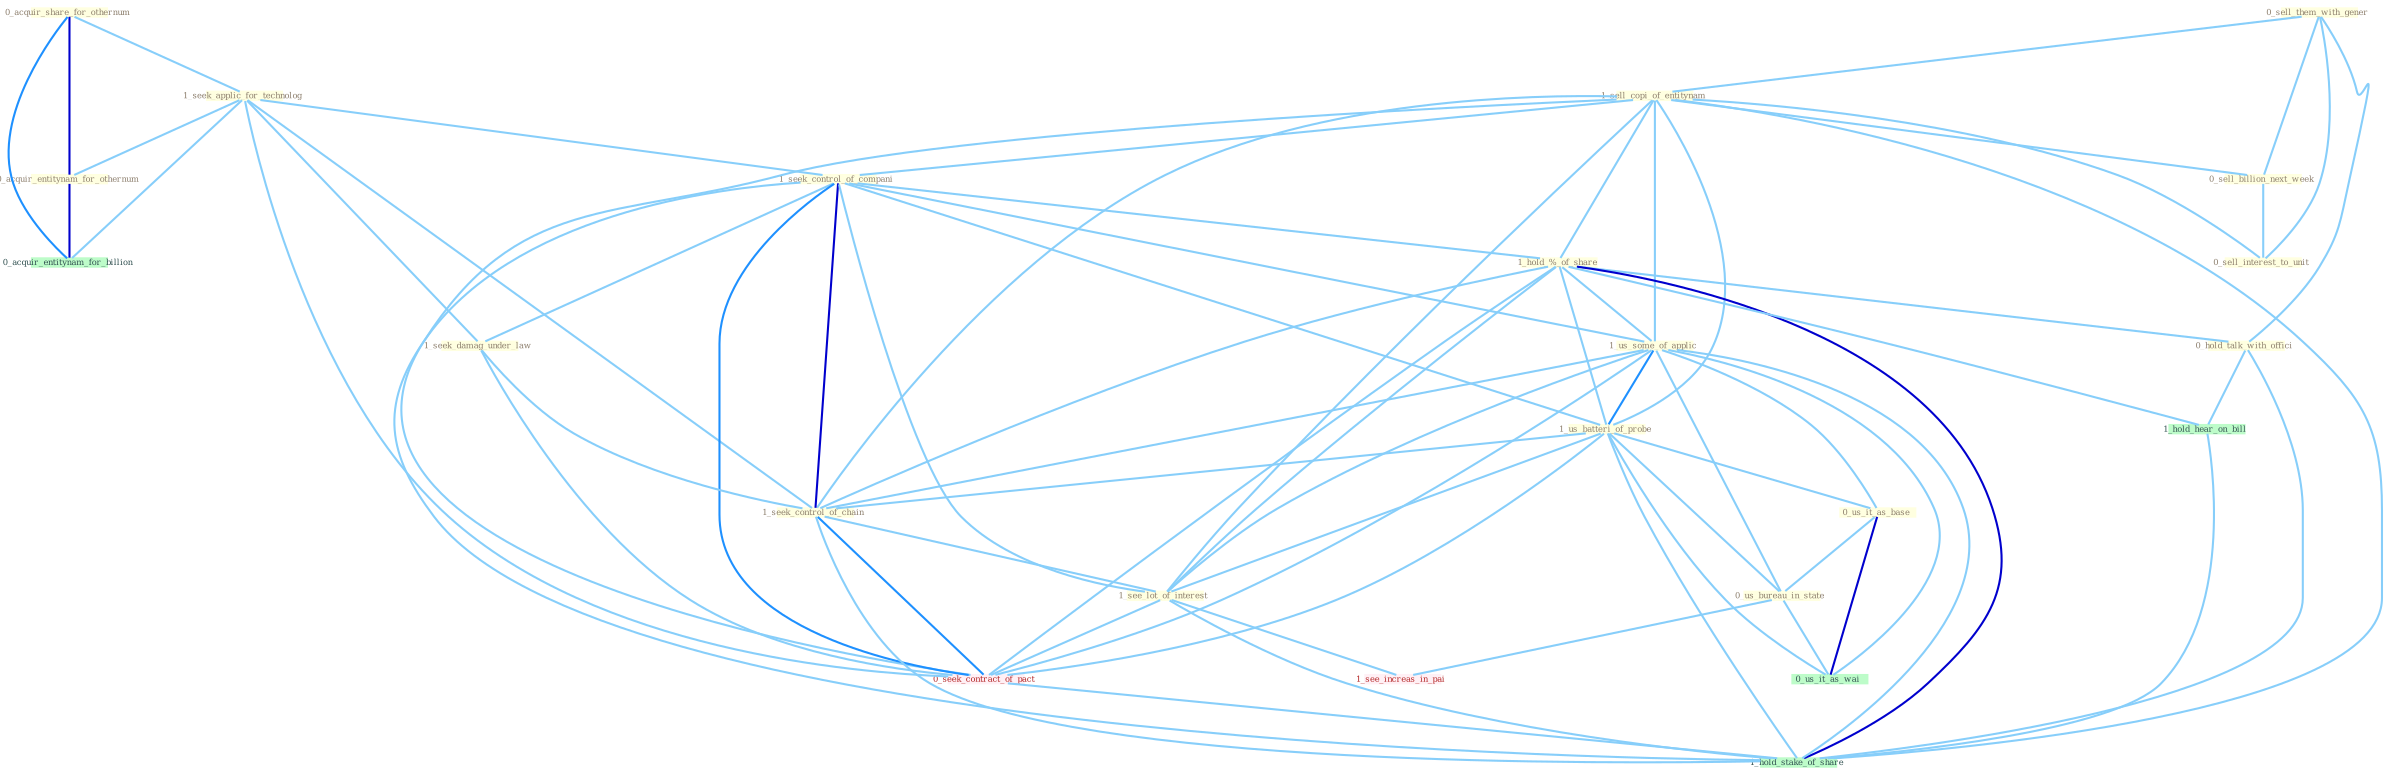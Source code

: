 Graph G{ 
    node
    [shape=polygon,style=filled,width=.5,height=.06,color="#BDFCC9",fixedsize=true,fontsize=4,
    fontcolor="#2f4f4f"];
    {node
    [color="#ffffe0", fontcolor="#8b7d6b"] "0_acquir_share_for_othernum " "0_sell_them_with_gener " "1_seek_applic_for_technolog " "1_sell_copi_of_entitynam " "1_seek_control_of_compani " "1_hold_%_of_share " "1_us_some_of_applic " "0_sell_billion_next_week " "1_us_batteri_of_probe " "0_acquir_entitynam_for_othernum " "0_us_it_as_base " "0_sell_interest_to_unit " "0_us_bureau_in_state " "0_hold_talk_with_offici " "1_seek_damag_under_law " "1_seek_control_of_chain " "1_see_lot_of_interest "}
{node [color="#fff0f5", fontcolor="#b22222"] "0_seek_contract_of_pact " "1_see_increas_in_pai "}
edge [color="#B0E2FF"];

	"0_acquir_share_for_othernum " -- "1_seek_applic_for_technolog " [w="1", color="#87cefa" ];
	"0_acquir_share_for_othernum " -- "0_acquir_entitynam_for_othernum " [w="3", color="#0000cd" , len=0.6];
	"0_acquir_share_for_othernum " -- "0_acquir_entitynam_for_billion " [w="2", color="#1e90ff" , len=0.8];
	"0_sell_them_with_gener " -- "1_sell_copi_of_entitynam " [w="1", color="#87cefa" ];
	"0_sell_them_with_gener " -- "0_sell_billion_next_week " [w="1", color="#87cefa" ];
	"0_sell_them_with_gener " -- "0_sell_interest_to_unit " [w="1", color="#87cefa" ];
	"0_sell_them_with_gener " -- "0_hold_talk_with_offici " [w="1", color="#87cefa" ];
	"1_seek_applic_for_technolog " -- "1_seek_control_of_compani " [w="1", color="#87cefa" ];
	"1_seek_applic_for_technolog " -- "0_acquir_entitynam_for_othernum " [w="1", color="#87cefa" ];
	"1_seek_applic_for_technolog " -- "1_seek_damag_under_law " [w="1", color="#87cefa" ];
	"1_seek_applic_for_technolog " -- "1_seek_control_of_chain " [w="1", color="#87cefa" ];
	"1_seek_applic_for_technolog " -- "0_seek_contract_of_pact " [w="1", color="#87cefa" ];
	"1_seek_applic_for_technolog " -- "0_acquir_entitynam_for_billion " [w="1", color="#87cefa" ];
	"1_sell_copi_of_entitynam " -- "1_seek_control_of_compani " [w="1", color="#87cefa" ];
	"1_sell_copi_of_entitynam " -- "1_hold_%_of_share " [w="1", color="#87cefa" ];
	"1_sell_copi_of_entitynam " -- "1_us_some_of_applic " [w="1", color="#87cefa" ];
	"1_sell_copi_of_entitynam " -- "0_sell_billion_next_week " [w="1", color="#87cefa" ];
	"1_sell_copi_of_entitynam " -- "1_us_batteri_of_probe " [w="1", color="#87cefa" ];
	"1_sell_copi_of_entitynam " -- "0_sell_interest_to_unit " [w="1", color="#87cefa" ];
	"1_sell_copi_of_entitynam " -- "1_seek_control_of_chain " [w="1", color="#87cefa" ];
	"1_sell_copi_of_entitynam " -- "1_see_lot_of_interest " [w="1", color="#87cefa" ];
	"1_sell_copi_of_entitynam " -- "0_seek_contract_of_pact " [w="1", color="#87cefa" ];
	"1_sell_copi_of_entitynam " -- "1_hold_stake_of_share " [w="1", color="#87cefa" ];
	"1_seek_control_of_compani " -- "1_hold_%_of_share " [w="1", color="#87cefa" ];
	"1_seek_control_of_compani " -- "1_us_some_of_applic " [w="1", color="#87cefa" ];
	"1_seek_control_of_compani " -- "1_us_batteri_of_probe " [w="1", color="#87cefa" ];
	"1_seek_control_of_compani " -- "1_seek_damag_under_law " [w="1", color="#87cefa" ];
	"1_seek_control_of_compani " -- "1_seek_control_of_chain " [w="3", color="#0000cd" , len=0.6];
	"1_seek_control_of_compani " -- "1_see_lot_of_interest " [w="1", color="#87cefa" ];
	"1_seek_control_of_compani " -- "0_seek_contract_of_pact " [w="2", color="#1e90ff" , len=0.8];
	"1_seek_control_of_compani " -- "1_hold_stake_of_share " [w="1", color="#87cefa" ];
	"1_hold_%_of_share " -- "1_us_some_of_applic " [w="1", color="#87cefa" ];
	"1_hold_%_of_share " -- "1_us_batteri_of_probe " [w="1", color="#87cefa" ];
	"1_hold_%_of_share " -- "0_hold_talk_with_offici " [w="1", color="#87cefa" ];
	"1_hold_%_of_share " -- "1_seek_control_of_chain " [w="1", color="#87cefa" ];
	"1_hold_%_of_share " -- "1_see_lot_of_interest " [w="1", color="#87cefa" ];
	"1_hold_%_of_share " -- "0_seek_contract_of_pact " [w="1", color="#87cefa" ];
	"1_hold_%_of_share " -- "1_hold_hear_on_bill " [w="1", color="#87cefa" ];
	"1_hold_%_of_share " -- "1_hold_stake_of_share " [w="3", color="#0000cd" , len=0.6];
	"1_us_some_of_applic " -- "1_us_batteri_of_probe " [w="2", color="#1e90ff" , len=0.8];
	"1_us_some_of_applic " -- "0_us_it_as_base " [w="1", color="#87cefa" ];
	"1_us_some_of_applic " -- "0_us_bureau_in_state " [w="1", color="#87cefa" ];
	"1_us_some_of_applic " -- "1_seek_control_of_chain " [w="1", color="#87cefa" ];
	"1_us_some_of_applic " -- "1_see_lot_of_interest " [w="1", color="#87cefa" ];
	"1_us_some_of_applic " -- "0_seek_contract_of_pact " [w="1", color="#87cefa" ];
	"1_us_some_of_applic " -- "0_us_it_as_wai " [w="1", color="#87cefa" ];
	"1_us_some_of_applic " -- "1_hold_stake_of_share " [w="1", color="#87cefa" ];
	"0_sell_billion_next_week " -- "0_sell_interest_to_unit " [w="1", color="#87cefa" ];
	"1_us_batteri_of_probe " -- "0_us_it_as_base " [w="1", color="#87cefa" ];
	"1_us_batteri_of_probe " -- "0_us_bureau_in_state " [w="1", color="#87cefa" ];
	"1_us_batteri_of_probe " -- "1_seek_control_of_chain " [w="1", color="#87cefa" ];
	"1_us_batteri_of_probe " -- "1_see_lot_of_interest " [w="1", color="#87cefa" ];
	"1_us_batteri_of_probe " -- "0_seek_contract_of_pact " [w="1", color="#87cefa" ];
	"1_us_batteri_of_probe " -- "0_us_it_as_wai " [w="1", color="#87cefa" ];
	"1_us_batteri_of_probe " -- "1_hold_stake_of_share " [w="1", color="#87cefa" ];
	"0_acquir_entitynam_for_othernum " -- "0_acquir_entitynam_for_billion " [w="3", color="#0000cd" , len=0.6];
	"0_us_it_as_base " -- "0_us_bureau_in_state " [w="1", color="#87cefa" ];
	"0_us_it_as_base " -- "0_us_it_as_wai " [w="3", color="#0000cd" , len=0.6];
	"0_us_bureau_in_state " -- "0_us_it_as_wai " [w="1", color="#87cefa" ];
	"0_us_bureau_in_state " -- "1_see_increas_in_pai " [w="1", color="#87cefa" ];
	"0_hold_talk_with_offici " -- "1_hold_hear_on_bill " [w="1", color="#87cefa" ];
	"0_hold_talk_with_offici " -- "1_hold_stake_of_share " [w="1", color="#87cefa" ];
	"1_seek_damag_under_law " -- "1_seek_control_of_chain " [w="1", color="#87cefa" ];
	"1_seek_damag_under_law " -- "0_seek_contract_of_pact " [w="1", color="#87cefa" ];
	"1_seek_control_of_chain " -- "1_see_lot_of_interest " [w="1", color="#87cefa" ];
	"1_seek_control_of_chain " -- "0_seek_contract_of_pact " [w="2", color="#1e90ff" , len=0.8];
	"1_seek_control_of_chain " -- "1_hold_stake_of_share " [w="1", color="#87cefa" ];
	"1_see_lot_of_interest " -- "0_seek_contract_of_pact " [w="1", color="#87cefa" ];
	"1_see_lot_of_interest " -- "1_see_increas_in_pai " [w="1", color="#87cefa" ];
	"1_see_lot_of_interest " -- "1_hold_stake_of_share " [w="1", color="#87cefa" ];
	"0_seek_contract_of_pact " -- "1_hold_stake_of_share " [w="1", color="#87cefa" ];
	"1_hold_hear_on_bill " -- "1_hold_stake_of_share " [w="1", color="#87cefa" ];
}